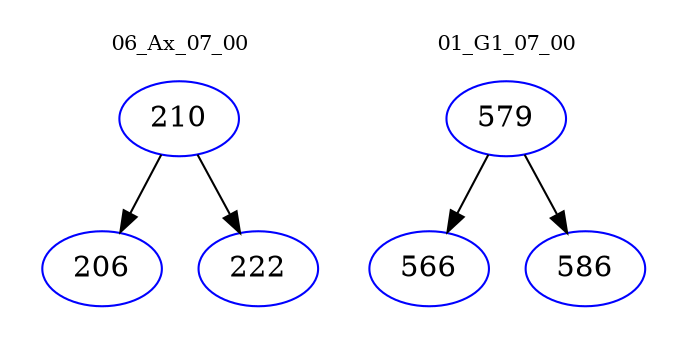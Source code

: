 digraph{
subgraph cluster_0 {
color = white
label = "06_Ax_07_00";
fontsize=10;
T0_210 [label="210", color="blue"]
T0_210 -> T0_206 [color="black"]
T0_206 [label="206", color="blue"]
T0_210 -> T0_222 [color="black"]
T0_222 [label="222", color="blue"]
}
subgraph cluster_1 {
color = white
label = "01_G1_07_00";
fontsize=10;
T1_579 [label="579", color="blue"]
T1_579 -> T1_566 [color="black"]
T1_566 [label="566", color="blue"]
T1_579 -> T1_586 [color="black"]
T1_586 [label="586", color="blue"]
}
}
